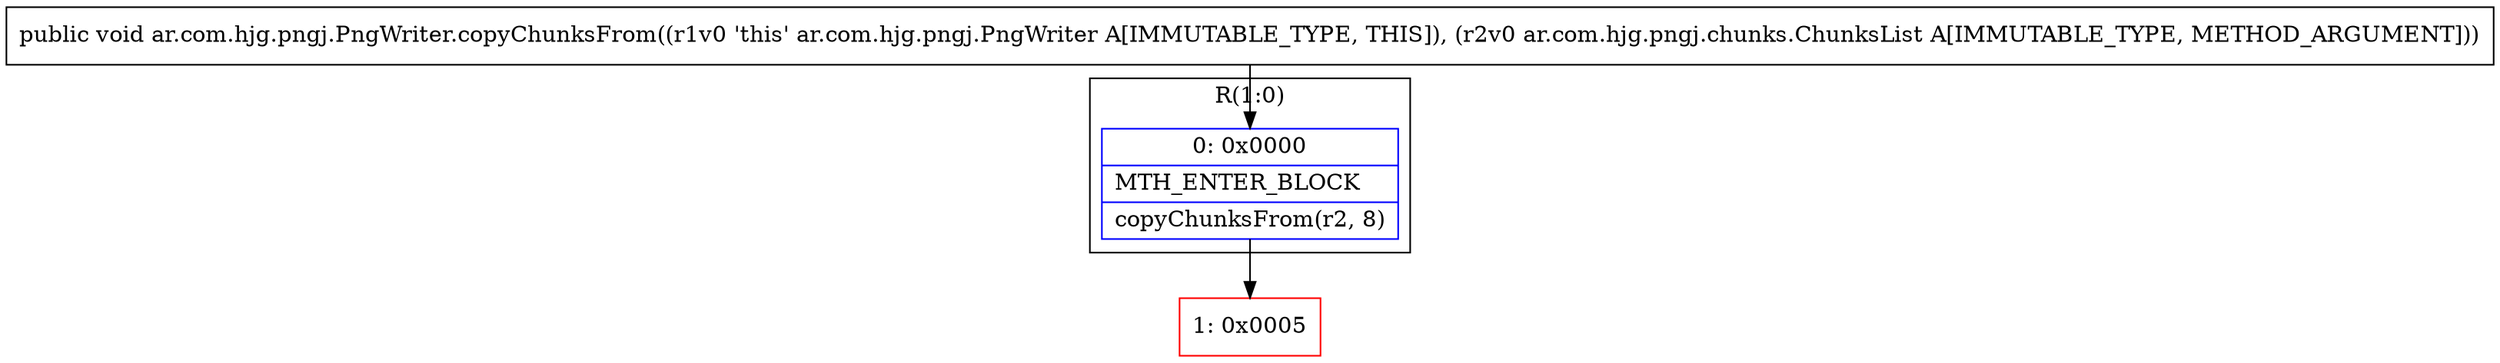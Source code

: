 digraph "CFG forar.com.hjg.pngj.PngWriter.copyChunksFrom(Lar\/com\/hjg\/pngj\/chunks\/ChunksList;)V" {
subgraph cluster_Region_880273275 {
label = "R(1:0)";
node [shape=record,color=blue];
Node_0 [shape=record,label="{0\:\ 0x0000|MTH_ENTER_BLOCK\l|copyChunksFrom(r2, 8)\l}"];
}
Node_1 [shape=record,color=red,label="{1\:\ 0x0005}"];
MethodNode[shape=record,label="{public void ar.com.hjg.pngj.PngWriter.copyChunksFrom((r1v0 'this' ar.com.hjg.pngj.PngWriter A[IMMUTABLE_TYPE, THIS]), (r2v0 ar.com.hjg.pngj.chunks.ChunksList A[IMMUTABLE_TYPE, METHOD_ARGUMENT])) }"];
MethodNode -> Node_0;
Node_0 -> Node_1;
}

